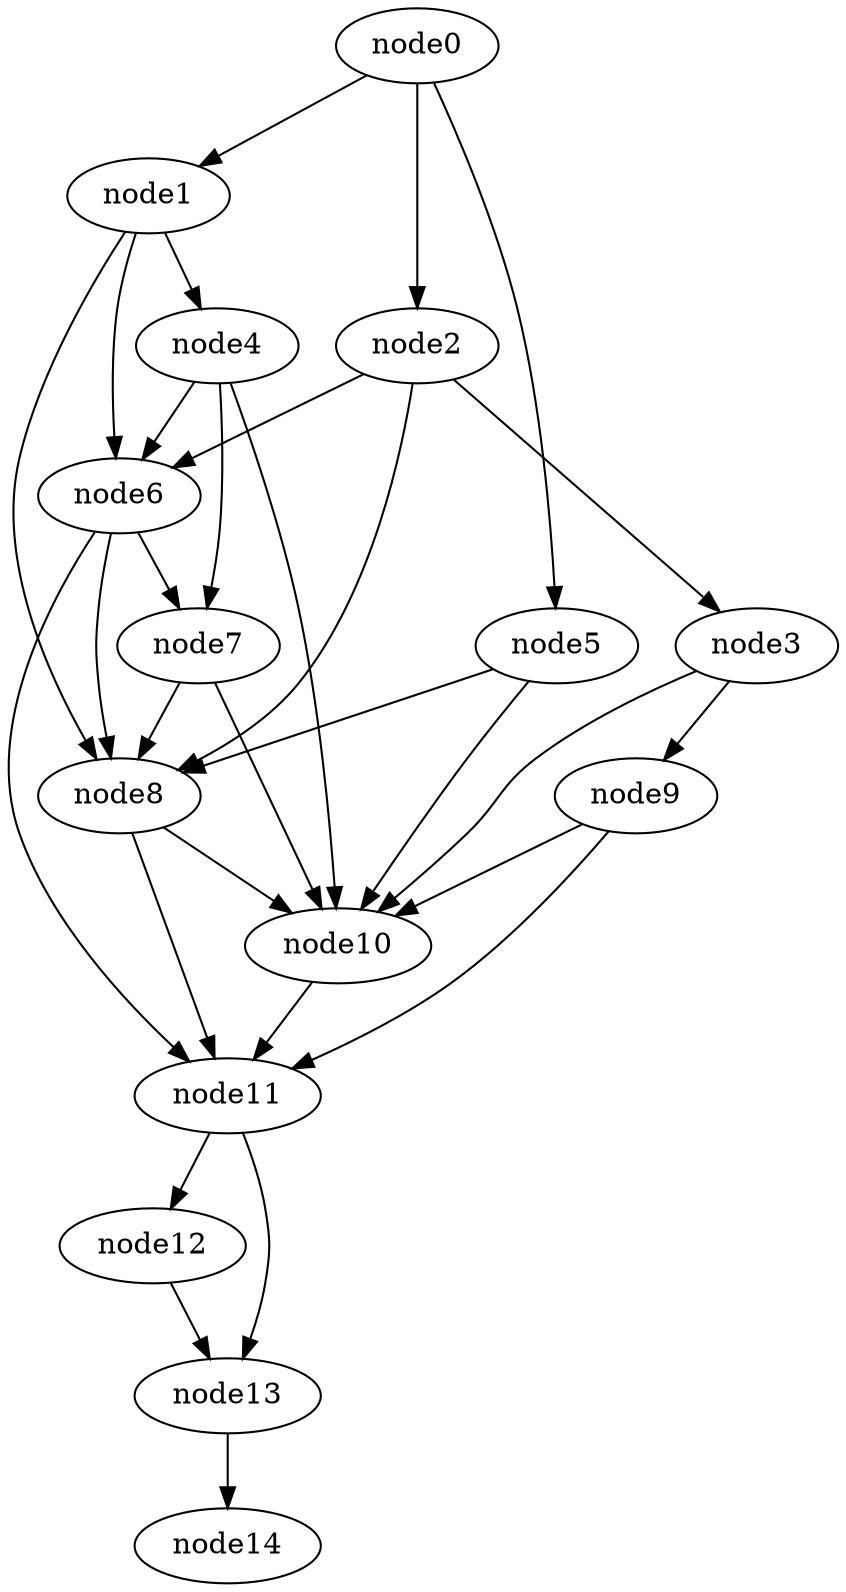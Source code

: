 digraph g{
	node14
	node13 -> node14
	node12 -> node13
	node11 -> node13
	node11 -> node12
	node10 -> node11
	node9 -> node11
	node9 -> node10
	node8 -> node11
	node8 -> node10
	node7 -> node10
	node7 -> node8
	node6 -> node11
	node6 -> node8
	node6 -> node7
	node5 -> node10
	node5 -> node8
	node4 -> node10
	node4 -> node7
	node4 -> node6
	node3 -> node10
	node3 -> node9
	node2 -> node8
	node2 -> node6
	node2 -> node3
	node1 -> node8
	node1 -> node6
	node1 -> node4
	node0 -> node5
	node0 -> node2
	node0 -> node1
}
